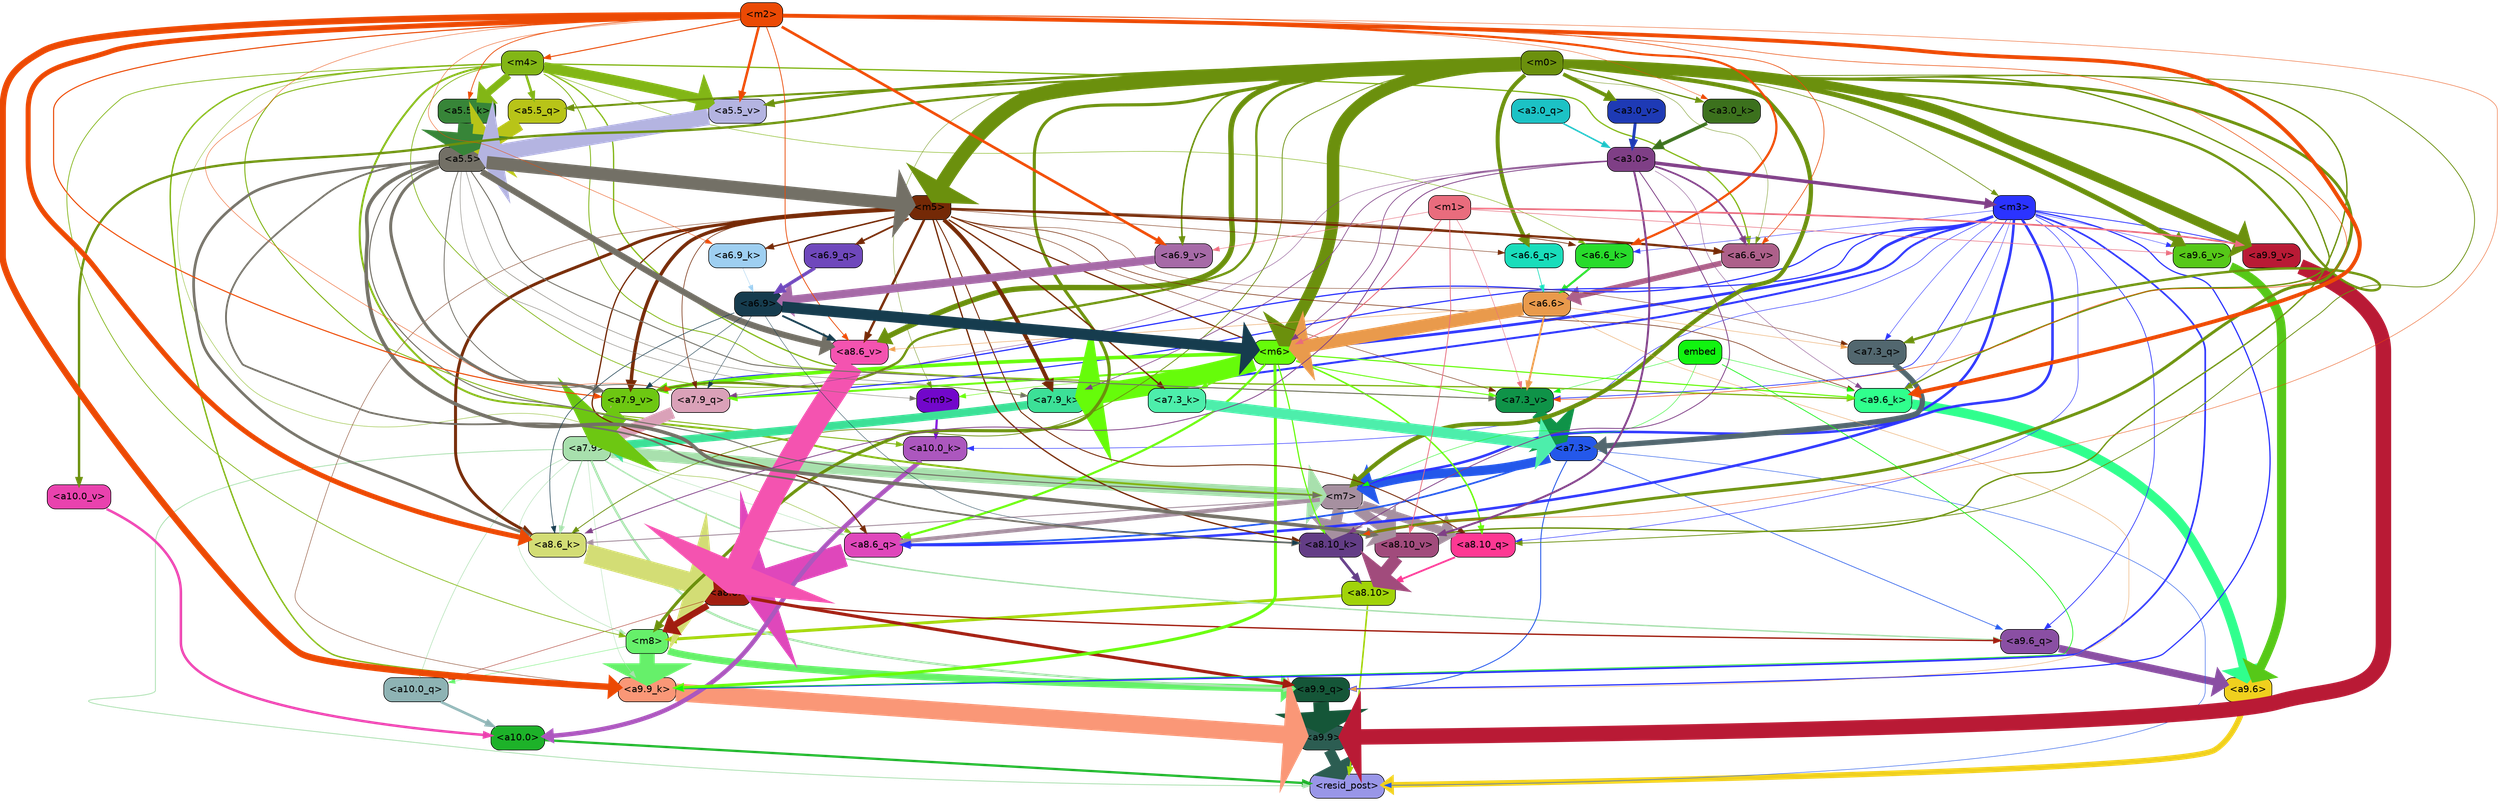 strict digraph "" {
	graph [bgcolor=transparent,
		layout=dot,
		overlap=false,
		splines=true
	];
	"<a10.0>"	[color=black,
		fillcolor="#1db229",
		fontname=Helvetica,
		shape=box,
		style="filled, rounded"];
	"<resid_post>"	[color=black,
		fillcolor="#9996e8",
		fontname=Helvetica,
		shape=box,
		style="filled, rounded"];
	"<a10.0>" -> "<resid_post>"	[color="#1db229",
		penwidth=3.4253244400024414];
	"<a9.9>"	[color=black,
		fillcolor="#2c5d52",
		fontname=Helvetica,
		shape=box,
		style="filled, rounded"];
	"<a9.9>" -> "<resid_post>"	[color="#2c5d52",
		penwidth=16.05378818511963];
	"<a9.6>"	[color=black,
		fillcolor="#f0d01e",
		fontname=Helvetica,
		shape=box,
		style="filled, rounded"];
	"<a9.6>" -> "<resid_post>"	[color="#f0d01e",
		penwidth=8.33797836303711];
	"<a8.10>"	[color=black,
		fillcolor="#a1d309",
		fontname=Helvetica,
		shape=box,
		style="filled, rounded"];
	"<a8.10>" -> "<resid_post>"	[color="#a1d309",
		penwidth=2.3390636444091797];
	"<m8>"	[color=black,
		fillcolor="#66f06a",
		fontname=Helvetica,
		shape=box,
		style="filled, rounded"];
	"<a8.10>" -> "<m8>"	[color="#a1d309",
		penwidth=4.388927459716797];
	"<a7.9>"	[color=black,
		fillcolor="#a8e0ad",
		fontname=Helvetica,
		shape=box,
		style="filled, rounded"];
	"<a7.9>" -> "<resid_post>"	[color="#a8e0ad",
		penwidth=1.1926651000976562];
	"<a10.0_q>"	[color=black,
		fillcolor="#8eb3b4",
		fontname=Helvetica,
		shape=box,
		style="filled, rounded"];
	"<a7.9>" -> "<a10.0_q>"	[color="#a8e0ad",
		penwidth=0.7811813354492188];
	"<a7.9>" -> "<m8>"	[color="#a8e0ad",
		penwidth=0.6738662719726562];
	"<a9.9_q>"	[color=black,
		fillcolor="#155638",
		fontname=Helvetica,
		shape=box,
		style="filled, rounded"];
	"<a7.9>" -> "<a9.9_q>"	[color="#a8e0ad",
		penwidth=3.33896541595459];
	"<a9.6_q>"	[color=black,
		fillcolor="#8a4fa3",
		fontname=Helvetica,
		shape=box,
		style="filled, rounded"];
	"<a7.9>" -> "<a9.6_q>"	[color="#a8e0ad",
		penwidth=2.0531044006347656];
	"<a9.9_k>"	[color=black,
		fillcolor="#fa9777",
		fontname=Helvetica,
		shape=box,
		style="filled, rounded"];
	"<a7.9>" -> "<a9.9_k>"	[color="#a8e0ad",
		penwidth=0.6];
	"<a8.6_q>"	[color=black,
		fillcolor="#df47bb",
		fontname=Helvetica,
		shape=box,
		style="filled, rounded"];
	"<a7.9>" -> "<a8.6_q>"	[color="#a8e0ad",
		penwidth=0.6];
	"<a8.6_k>"	[color=black,
		fillcolor="#d3dd75",
		fontname=Helvetica,
		shape=box,
		style="filled, rounded"];
	"<a7.9>" -> "<a8.6_k>"	[color="#a8e0ad",
		penwidth=1.5751152038574219];
	"<m7>"	[color=black,
		fillcolor="#a690a0",
		fontname=Helvetica,
		shape=box,
		style="filled, rounded"];
	"<a7.9>" -> "<m7>"	[color="#a8e0ad",
		penwidth=17.67833709716797];
	"<a7.3>"	[color=black,
		fillcolor="#2458ea",
		fontname=Helvetica,
		shape=box,
		style="filled, rounded"];
	"<a7.3>" -> "<resid_post>"	[color="#2458ea",
		penwidth=0.7339706420898438];
	"<a7.3>" -> "<a9.9_q>"	[color="#2458ea",
		penwidth=1.3609809875488281];
	"<a7.3>" -> "<a9.6_q>"	[color="#2458ea",
		penwidth=0.9587650299072266];
	"<a7.3>" -> "<a8.6_q>"	[color="#2458ea",
		penwidth=2.597522735595703];
	"<a7.3>" -> "<m7>"	[color="#2458ea",
		penwidth=13.925512313842773];
	"<a10.0_q>" -> "<a10.0>"	[color="#8eb3b4",
		penwidth=3.861766815185547];
	"<a10.0_k>"	[color=black,
		fillcolor="#ac57be",
		fontname=Helvetica,
		shape=box,
		style="filled, rounded"];
	"<a10.0_k>" -> "<a10.0>"	[color="#ac57be",
		penwidth=6.691814422607422];
	"<a10.0_v>"	[color=black,
		fillcolor="#e942ae",
		fontname=Helvetica,
		shape=box,
		style="filled, rounded"];
	"<a10.0_v>" -> "<a10.0>"	[color="#e942ae",
		penwidth=3.703948974609375];
	"<m8>" -> "<a10.0_q>"	[color="#66f06a",
		penwidth=0.6];
	"<m8>" -> "<a9.9_q>"	[color="#66f06a",
		penwidth=10.407995223999023];
	"<m8>" -> "<a9.9_k>"	[color="#66f06a",
		penwidth=22.67278480529785];
	"<a8.6>"	[color=black,
		fillcolor="#a11e10",
		fontname=Helvetica,
		shape=box,
		style="filled, rounded"];
	"<a8.6>" -> "<a10.0_q>"	[color="#a11e10",
		penwidth=0.6];
	"<a8.6>" -> "<m8>"	[color="#a11e10",
		penwidth=9.616483688354492];
	"<a8.6>" -> "<a9.9_q>"	[color="#a11e10",
		penwidth=4.681654930114746];
	"<a8.6>" -> "<a9.6_q>"	[color="#a11e10",
		penwidth=2.0046749114990234];
	"<m9>"	[color=black,
		fillcolor="#7207cb",
		fontname=Helvetica,
		shape=box,
		style="filled, rounded"];
	"<m9>" -> "<a10.0_k>"	[color="#7207cb",
		penwidth=3.1536026000976562];
	"<m4>"	[color=black,
		fillcolor="#82b616",
		fontname=Helvetica,
		shape=box,
		style="filled, rounded"];
	"<m4>" -> "<a10.0_k>"	[color="#82b616",
		penwidth=1.4532089233398438];
	"<m4>" -> "<m8>"	[color="#82b616",
		penwidth=1.1121444702148438];
	"<m4>" -> "<a9.9_k>"	[color="#82b616",
		penwidth=2.1296005249023438];
	"<a9.6_k>"	[color=black,
		fillcolor="#30ff8d",
		fontname=Helvetica,
		shape=box,
		style="filled, rounded"];
	"<m4>" -> "<a9.6_k>"	[color="#82b616",
		penwidth=1.93524169921875];
	"<m4>" -> "<a8.6_q>"	[color="#82b616",
		penwidth=0.6086311340332031];
	"<m4>" -> "<m7>"	[color="#82b616",
		penwidth=2.9153175354003906];
	"<a7.9_k>"	[color=black,
		fillcolor="#3ce097",
		fontname=Helvetica,
		shape=box,
		style="filled, rounded"];
	"<m4>" -> "<a7.9_k>"	[color="#82b616",
		penwidth=1.0983266830444336];
	"<a7.3_v>"	[color=black,
		fillcolor="#0f9348",
		fontname=Helvetica,
		shape=box,
		style="filled, rounded"];
	"<m4>" -> "<a7.3_v>"	[color="#82b616",
		penwidth=1.2746734619140625];
	"<a6.6_k>"	[color=black,
		fillcolor="#28db2b",
		fontname=Helvetica,
		shape=box,
		style="filled, rounded"];
	"<m4>" -> "<a6.6_k>"	[color="#82b616",
		penwidth=0.7470474243164062];
	"<a6.6_v>"	[color=black,
		fillcolor="#ad608a",
		fontname=Helvetica,
		shape=box,
		style="filled, rounded"];
	"<m4>" -> "<a6.6_v>"	[color="#82b616",
		penwidth=1.873147964477539];
	"<a5.5_q>"	[color=black,
		fillcolor="#b8c418",
		fontname=Helvetica,
		shape=box,
		style="filled, rounded"];
	"<m4>" -> "<a5.5_q>"	[color="#82b616",
		penwidth=3.6069361567497253];
	"<a5.5_k>"	[color=black,
		fillcolor="#378538",
		fontname=Helvetica,
		shape=box,
		style="filled, rounded"];
	"<m4>" -> "<a5.5_k>"	[color="#82b616",
		penwidth=10.824847996234894];
	"<a5.5_v>"	[color=black,
		fillcolor="#b4b4e1",
		fontname=Helvetica,
		shape=box,
		style="filled, rounded"];
	"<m4>" -> "<a5.5_v>"	[color="#82b616",
		penwidth=15.7442626953125];
	"<m3>"	[color=black,
		fillcolor="#2b33ff",
		fontname=Helvetica,
		shape=box,
		style="filled, rounded"];
	"<m3>" -> "<a10.0_k>"	[color="#2b33ff",
		penwidth=0.8012542724609375];
	"<m6>"	[color=black,
		fillcolor="#66fc0a",
		fontname=Helvetica,
		shape=box,
		style="filled, rounded"];
	"<m3>" -> "<m6>"	[color="#2b33ff",
		penwidth=4.0873308181762695];
	"<m3>" -> "<a9.9_q>"	[color="#2b33ff",
		penwidth=1.8098411560058594];
	"<m3>" -> "<a9.6_q>"	[color="#2b33ff",
		penwidth=1.0731983184814453];
	"<m3>" -> "<a9.9_k>"	[color="#2b33ff",
		penwidth=2.538074493408203];
	"<m3>" -> "<a9.6_k>"	[color="#2b33ff",
		penwidth=0.6];
	"<a9.9_v>"	[color=black,
		fillcolor="#b91a35",
		fontname=Helvetica,
		shape=box,
		style="filled, rounded"];
	"<m3>" -> "<a9.9_v>"	[color="#2b33ff",
		penwidth=1.1908531188964844];
	"<a9.6_v>"	[color=black,
		fillcolor="#56c818",
		fontname=Helvetica,
		shape=box,
		style="filled, rounded"];
	"<m3>" -> "<a9.6_v>"	[color="#2b33ff",
		penwidth=0.6];
	"<a8.10_q>"	[color=black,
		fillcolor="#fe3893",
		fontname=Helvetica,
		shape=box,
		style="filled, rounded"];
	"<m3>" -> "<a8.10_q>"	[color="#2b33ff",
		penwidth=0.7969093322753906];
	"<m3>" -> "<a8.6_q>"	[color="#2b33ff",
		penwidth=3.8069801330566406];
	"<m3>" -> "<m7>"	[color="#2b33ff",
		penwidth=3.7463531494140625];
	"<a7.9_q>"	[color=black,
		fillcolor="#daa1b8",
		fontname=Helvetica,
		shape=box,
		style="filled, rounded"];
	"<m3>" -> "<a7.9_q>"	[color="#2b33ff",
		penwidth=1.7077007293701172];
	"<a7.3_q>"	[color=black,
		fillcolor="#52676f",
		fontname=Helvetica,
		shape=box,
		style="filled, rounded"];
	"<m3>" -> "<a7.3_q>"	[color="#2b33ff",
		penwidth=0.6810226440429688];
	"<m3>" -> "<a7.9_k>"	[color="#2b33ff",
		penwidth=3.0535898208618164];
	"<a7.9_v>"	[color=black,
		fillcolor="#6dc712",
		fontname=Helvetica,
		shape=box,
		style="filled, rounded"];
	"<m3>" -> "<a7.9_v>"	[color="#2b33ff",
		penwidth=1.8027725219726562];
	"<m3>" -> "<a7.3_v>"	[color="#2b33ff",
		penwidth=1.0946578979492188];
	"<m3>" -> "<a6.6_k>"	[color="#2b33ff",
		penwidth=0.6740627288818359];
	"<m0>"	[color=black,
		fillcolor="#6b900d",
		fontname=Helvetica,
		shape=box,
		style="filled, rounded"];
	"<m0>" -> "<a10.0_v>"	[color="#6b900d",
		penwidth=3.520832061767578];
	"<m0>" -> "<m8>"	[color="#6b900d",
		penwidth=4.624839782714844];
	"<m0>" -> "<m9>"	[color="#6b900d",
		penwidth=0.6];
	"<m0>" -> "<m3>"	[color="#6b900d",
		penwidth=0.9854207634925842];
	"<m0>" -> "<m6>"	[color="#6b900d",
		penwidth=18.578011751174927];
	"<m0>" -> "<a9.6_k>"	[color="#6b900d",
		penwidth=2.0742149353027344];
	"<m0>" -> "<a9.9_v>"	[color="#6b900d",
		penwidth=13.6649169921875];
	"<m0>" -> "<a9.6_v>"	[color="#6b900d",
		penwidth=7.575786590576172];
	"<m5>"	[color=black,
		fillcolor="#742906",
		fontname=Helvetica,
		shape=box,
		style="filled, rounded"];
	"<m0>" -> "<m5>"	[color="#6b900d",
		penwidth=21.776307940483093];
	"<m0>" -> "<a8.10_q>"	[color="#6b900d",
		penwidth=1.1731605529785156];
	"<a8.10_k>"	[color=black,
		fillcolor="#633d86",
		fontname=Helvetica,
		shape=box,
		style="filled, rounded"];
	"<m0>" -> "<a8.10_k>"	[color="#6b900d",
		penwidth=4.350425720214844];
	"<m0>" -> "<a8.6_k>"	[color="#6b900d",
		penwidth=1.1486854553222656];
	"<a8.10_v>"	[color=black,
		fillcolor="#a14b7c",
		fontname=Helvetica,
		shape=box,
		style="filled, rounded"];
	"<m0>" -> "<a8.10_v>"	[color="#6b900d",
		penwidth=2.0526657104492188];
	"<a8.6_v>"	[color=black,
		fillcolor="#f453b0",
		fontname=Helvetica,
		shape=box,
		style="filled, rounded"];
	"<m0>" -> "<a8.6_v>"	[color="#6b900d",
		penwidth=7.951751708984375];
	"<m0>" -> "<m7>"	[color="#6b900d",
		penwidth=6.283721923828125];
	"<m0>" -> "<a7.3_q>"	[color="#6b900d",
		penwidth=3.6216583251953125];
	"<m0>" -> "<a7.9_v>"	[color="#6b900d",
		penwidth=3.447589874267578];
	"<a6.6_q>"	[color=black,
		fillcolor="#19ddbb",
		fontname=Helvetica,
		shape=box,
		style="filled, rounded"];
	"<m0>" -> "<a6.6_q>"	[color="#6b900d",
		penwidth=5.959924697875977];
	"<a6.9_v>"	[color=black,
		fillcolor="#a66aa7",
		fontname=Helvetica,
		shape=box,
		style="filled, rounded"];
	"<m0>" -> "<a6.9_v>"	[color="#6b900d",
		penwidth=2.383556365966797];
	"<m0>" -> "<a6.6_v>"	[color="#6b900d",
		penwidth=0.6];
	"<m0>" -> "<a5.5_q>"	[color="#6b900d",
		penwidth=2.9749149084091187];
	"<m0>" -> "<a5.5_v>"	[color="#6b900d",
		penwidth=3.8549962043762207];
	"<a3.0_k>"	[color=black,
		fillcolor="#3c711d",
		fontname=Helvetica,
		shape=box,
		style="filled, rounded"];
	"<m0>" -> "<a3.0_k>"	[color="#6b900d",
		penwidth=1.9723224639892578];
	"<a3.0_v>"	[color=black,
		fillcolor="#1e3ab5",
		fontname=Helvetica,
		shape=box,
		style="filled, rounded"];
	"<m0>" -> "<a3.0_v>"	[color="#6b900d",
		penwidth=5.552117370069027];
	"<m6>" -> "<m9>"	[color="#66fc0a",
		penwidth=0.7276992797851562];
	"<m6>" -> "<a9.9_k>"	[color="#66fc0a",
		penwidth=4.405937194824219];
	"<m6>" -> "<a9.6_k>"	[color="#66fc0a",
		penwidth=1.6540985107421875];
	"<m6>" -> "<a8.10_q>"	[color="#66fc0a",
		penwidth=2.2618331909179688];
	"<m6>" -> "<a8.6_q>"	[color="#66fc0a",
		penwidth=3.241657257080078];
	"<m6>" -> "<a8.10_k>"	[color="#66fc0a",
		penwidth=1.733642578125];
	"<m6>" -> "<a7.9_q>"	[color="#66fc0a",
		penwidth=2.9651412963867188];
	"<m6>" -> "<a7.9_k>"	[color="#66fc0a",
		penwidth=29.52049446105957];
	"<a7.3_k>"	[color=black,
		fillcolor="#4deeab",
		fontname=Helvetica,
		shape=box,
		style="filled, rounded"];
	"<m6>" -> "<a7.3_k>"	[color="#66fc0a",
		penwidth=1.8433246612548828];
	"<m6>" -> "<a7.9_v>"	[color="#66fc0a",
		penwidth=5.381137847900391];
	"<m6>" -> "<a7.3_v>"	[color="#66fc0a",
		penwidth=1.3778877258300781];
	"<a5.5>"	[color=black,
		fillcolor="#737066",
		fontname=Helvetica,
		shape=box,
		style="filled, rounded"];
	"<a5.5>" -> "<m9>"	[color="#737066",
		penwidth=0.6];
	"<a5.5>" -> "<m5>"	[color="#737066",
		penwidth=19.247835159301758];
	"<a5.5>" -> "<a8.10_k>"	[color="#737066",
		penwidth=2.6749038696289062];
	"<a5.5>" -> "<a8.6_k>"	[color="#737066",
		penwidth=3.9810218811035156];
	"<a5.5>" -> "<a8.10_v>"	[color="#737066",
		penwidth=5.2978057861328125];
	"<a5.5>" -> "<a8.6_v>"	[color="#737066",
		penwidth=9.177913665771484];
	"<a5.5>" -> "<m7>"	[color="#737066",
		penwidth=1.5525360107421875];
	"<a5.5>" -> "<a7.9_q>"	[color="#737066",
		penwidth=1.22930908203125];
	"<a5.5>" -> "<a7.9_k>"	[color="#737066",
		penwidth=0.6708955764770508];
	"<a5.5>" -> "<a7.9_v>"	[color="#737066",
		penwidth=4.432796478271484];
	"<a5.5>" -> "<a7.3_v>"	[color="#737066",
		penwidth=1.4417800903320312];
	"<a9.9_q>" -> "<a9.9>"	[color="#155638",
		penwidth=23.20368194580078];
	"<a9.6_q>" -> "<a9.6>"	[color="#8a4fa3",
		penwidth=11.181507110595703];
	"<a9.9_k>" -> "<a9.9>"	[color="#fa9777",
		penwidth=26.641464233398438];
	"<a9.6_k>" -> "<a9.6>"	[color="#30ff8d",
		penwidth=14.532459259033203];
	"<a9.9_v>" -> "<a9.9>"	[color="#b91a35",
		penwidth=23.02225112915039];
	"<a9.6_v>" -> "<a9.6>"	[color="#56c818",
		penwidth=13.634431838989258];
	"<a6.6>"	[color=black,
		fillcolor="#e99a4c",
		fontname=Helvetica,
		shape=box,
		style="filled, rounded"];
	"<a6.6>" -> "<m6>"	[color="#e99a4c",
		penwidth=19.58005142211914];
	"<a6.6>" -> "<a9.9_q>"	[color="#e99a4c",
		penwidth=0.6];
	"<a6.6>" -> "<a8.6_v>"	[color="#e99a4c",
		penwidth=0.6731643676757812];
	"<a6.6>" -> "<a7.3_q>"	[color="#e99a4c",
		penwidth=0.6];
	"<a6.6>" -> "<a7.3_v>"	[color="#e99a4c",
		penwidth=2.8381996154785156];
	"<m5>" -> "<m6>"	[color="#742906",
		penwidth=1.7808427810668945];
	"<m5>" -> "<a9.9_k>"	[color="#742906",
		penwidth=0.6];
	"<m5>" -> "<a9.6_k>"	[color="#742906",
		penwidth=0.9087238311767578];
	"<m5>" -> "<a8.10_q>"	[color="#742906",
		penwidth=1.3886604309082031];
	"<m5>" -> "<a8.6_q>"	[color="#742906",
		penwidth=1.8975334167480469];
	"<m5>" -> "<a8.10_k>"	[color="#742906",
		penwidth=1.9560012817382812];
	"<m5>" -> "<a8.6_k>"	[color="#742906",
		penwidth=4.4348602294921875];
	"<m5>" -> "<a8.6_v>"	[color="#742906",
		penwidth=3.547332763671875];
	"<m5>" -> "<a7.9_q>"	[color="#742906",
		penwidth=0.9239292144775391];
	"<m5>" -> "<a7.3_q>"	[color="#742906",
		penwidth=0.6050910949707031];
	"<m5>" -> "<a7.9_k>"	[color="#742906",
		penwidth=5.895898818969727];
	"<m5>" -> "<a7.3_k>"	[color="#742906",
		penwidth=2.047999382019043];
	"<m5>" -> "<a7.9_v>"	[color="#742906",
		penwidth=5.163473129272461];
	"<m5>" -> "<a7.3_v>"	[color="#742906",
		penwidth=0.7120857238769531];
	"<a6.9_q>"	[color=black,
		fillcolor="#6f48bc",
		fontname=Helvetica,
		shape=box,
		style="filled, rounded"];
	"<m5>" -> "<a6.9_q>"	[color="#742906",
		penwidth=2.6011505126953125];
	"<m5>" -> "<a6.6_q>"	[color="#742906",
		penwidth=0.6670303344726562];
	"<a6.9_k>"	[color=black,
		fillcolor="#9ecff1",
		fontname=Helvetica,
		shape=box,
		style="filled, rounded"];
	"<m5>" -> "<a6.9_k>"	[color="#742906",
		penwidth=2.202533721923828];
	"<m5>" -> "<a6.6_k>"	[color="#742906",
		penwidth=1.00042724609375];
	"<m5>" -> "<a6.6_v>"	[color="#742906",
		penwidth=3.4290390014648438];
	"<m2>"	[color=black,
		fillcolor="#eb4904",
		fontname=Helvetica,
		shape=box,
		style="filled, rounded"];
	"<m2>" -> "<m4>"	[color="#eb4904",
		penwidth=1.4602203071117401];
	"<m2>" -> "<a9.9_k>"	[color="#eb4904",
		penwidth=9.546476364135742];
	"<m2>" -> "<a9.6_k>"	[color="#eb4904",
		penwidth=5.765581130981445];
	"<m2>" -> "<a8.10_k>"	[color="#eb4904",
		penwidth=0.6];
	"<m2>" -> "<a8.6_k>"	[color="#eb4904",
		penwidth=7.5130767822265625];
	"<m2>" -> "<a8.6_v>"	[color="#eb4904",
		penwidth=1.1399917602539062];
	"<m2>" -> "<a7.9_q>"	[color="#eb4904",
		penwidth=0.6];
	"<m2>" -> "<a7.9_v>"	[color="#eb4904",
		penwidth=1.5795440673828125];
	"<m2>" -> "<a7.3_v>"	[color="#eb4904",
		penwidth=0.8394660949707031];
	"<m2>" -> "<a6.9_k>"	[color="#eb4904",
		penwidth=0.6];
	"<m2>" -> "<a6.6_k>"	[color="#eb4904",
		penwidth=3.2944984436035156];
	"<m2>" -> "<a6.9_v>"	[color="#eb4904",
		penwidth=3.973684310913086];
	"<m2>" -> "<a6.6_v>"	[color="#eb4904",
		penwidth=0.9880199432373047];
	"<m2>" -> "<a5.5_k>"	[color="#eb4904",
		penwidth=1.0944238007068634];
	"<m2>" -> "<a5.5_v>"	[color="#eb4904",
		penwidth=3.6759214401245117];
	"<m2>" -> "<a3.0_k>"	[color="#eb4904",
		penwidth=0.6];
	embed	[color=black,
		fillcolor="#11f410",
		fontname=Helvetica,
		shape=box,
		style="filled, rounded"];
	embed -> "<a9.9_k>"	[color="#11f410",
		penwidth=1.044057846069336];
	embed -> "<a9.6_k>"	[color="#11f410",
		penwidth=0.6];
	embed -> "<m7>"	[color="#11f410",
		penwidth=0.6];
	embed -> "<a7.3_v>"	[color="#11f410",
		penwidth=0.6];
	"<a3.0>"	[color=black,
		fillcolor="#7f3f86",
		fontname=Helvetica,
		shape=box,
		style="filled, rounded"];
	"<a3.0>" -> "<m3>"	[color="#7f3f86",
		penwidth=5.168092966079712];
	"<a3.0>" -> "<m6>"	[color="#7f3f86",
		penwidth=0.9893608093261719];
	"<a3.0>" -> "<a9.6_k>"	[color="#7f3f86",
		penwidth=0.6];
	"<a3.0>" -> "<a8.10_k>"	[color="#7f3f86",
		penwidth=1.2375259399414062];
	"<a3.0>" -> "<a8.6_k>"	[color="#7f3f86",
		penwidth=1.2278594970703125];
	"<a3.0>" -> "<a8.10_v>"	[color="#7f3f86",
		penwidth=2.9724464416503906];
	"<a3.0>" -> "<a7.9_q>"	[color="#7f3f86",
		penwidth=0.6];
	"<a3.0>" -> "<a7.9_k>"	[color="#7f3f86",
		penwidth=0.9558658599853516];
	"<a3.0>" -> "<a6.6_v>"	[color="#7f3f86",
		penwidth=2.5804481506347656];
	"<m1>"	[color=black,
		fillcolor="#e96c7d",
		fontname=Helvetica,
		shape=box,
		style="filled, rounded"];
	"<m1>" -> "<m6>"	[color="#e96c7d",
		penwidth=1.3794612884521484];
	"<m1>" -> "<a9.9_v>"	[color="#e96c7d",
		penwidth=2.484710693359375];
	"<m1>" -> "<a9.6_v>"	[color="#e96c7d",
		penwidth=0.8296928405761719];
	"<m1>" -> "<a8.10_v>"	[color="#e96c7d",
		penwidth=1.2231903076171875];
	"<m1>" -> "<a7.3_v>"	[color="#e96c7d",
		penwidth=0.7203178405761719];
	"<m1>" -> "<a6.9_v>"	[color="#e96c7d",
		penwidth=0.7137031555175781];
	"<a8.10_q>" -> "<a8.10>"	[color="#fe3893",
		penwidth=2.6974411010742188];
	"<a8.6_q>" -> "<a8.6>"	[color="#df47bb",
		penwidth=34.91962909698486];
	"<a8.10_k>" -> "<a8.10>"	[color="#633d86",
		penwidth=3.9815139770507812];
	"<a8.6_k>" -> "<a8.6>"	[color="#d3dd75",
		penwidth=30.12779998779297];
	"<a8.10_v>" -> "<a8.10>"	[color="#a14b7c",
		penwidth=18.80433464050293];
	"<a8.6_v>" -> "<a8.6>"	[color="#f453b0",
		penwidth=37.04597568511963];
	"<m7>" -> "<a8.10_q>"	[color="#a690a0",
		penwidth=12.189899444580078];
	"<m7>" -> "<a8.6_q>"	[color="#a690a0",
		penwidth=5.949329376220703];
	"<m7>" -> "<a8.10_k>"	[color="#a690a0",
		penwidth=16.634174346923828];
	"<m7>" -> "<a8.6_k>"	[color="#a690a0",
		penwidth=1.4160232543945312];
	"<m7>" -> "<a8.10_v>"	[color="#a690a0",
		penwidth=15.893604278564453];
	"<a6.9>"	[color=black,
		fillcolor="#163c4e",
		fontname=Helvetica,
		shape=box,
		style="filled, rounded"];
	"<a6.9>" -> "<m6>"	[color="#163c4e",
		penwidth=16.39166831970215];
	"<a6.9>" -> "<a8.10_k>"	[color="#163c4e",
		penwidth=0.6];
	"<a6.9>" -> "<a8.6_k>"	[color="#163c4e",
		penwidth=0.8667373657226562];
	"<a6.9>" -> "<a8.6_v>"	[color="#163c4e",
		penwidth=2.8011817932128906];
	"<a6.9>" -> "<a7.9_q>"	[color="#163c4e",
		penwidth=0.6];
	"<a6.9>" -> "<a7.9_v>"	[color="#163c4e",
		penwidth=0.6784553527832031];
	"<a7.9_q>" -> "<a7.9>"	[color="#daa1b8",
		penwidth=17.651885986328125];
	"<a7.3_q>" -> "<a7.3>"	[color="#52676f",
		penwidth=7.866306304931641];
	"<a7.9_k>" -> "<a7.9>"	[color="#3ce097",
		penwidth=12.17039680480957];
	"<a7.3_k>" -> "<a7.3>"	[color="#4deeab",
		penwidth=16.016246795654297];
	"<a7.9_v>" -> "<a7.9>"	[color="#6dc712",
		penwidth=29.394658088684082];
	"<a7.3_v>" -> "<a7.3>"	[color="#0f9348",
		penwidth=19.01776695251465];
	"<a6.9_q>" -> "<a6.9>"	[color="#6f48bc",
		penwidth=5.041379928588867];
	"<a6.6_q>" -> "<a6.6>"	[color="#19ddbb",
		penwidth=1.0210704803466797];
	"<a6.9_k>" -> "<a6.9>"	[color="#9ecff1",
		penwidth=0.6];
	"<a6.6_k>" -> "<a6.6>"	[color="#28db2b",
		penwidth=3.0834922790527344];
	"<a6.9_v>" -> "<a6.9>"	[color="#a66aa7",
		penwidth=12.179949760437012];
	"<a6.6_v>" -> "<a6.6>"	[color="#ad608a",
		penwidth=8.061713218688965];
	"<a5.5_q>" -> "<a5.5>"	[color="#b8c418",
		penwidth=22.712479948997498];
	"<a5.5_k>" -> "<a5.5>"	[color="#378538",
		penwidth=22.36222541332245];
	"<a5.5_v>" -> "<a5.5>"	[color="#b4b4e1",
		penwidth=24.821291208267212];
	"<a3.0_q>"	[color=black,
		fillcolor="#1cc2c5",
		fontname=Helvetica,
		shape=box,
		style="filled, rounded"];
	"<a3.0_q>" -> "<a3.0>"	[color="#1cc2c5",
		penwidth=2.2337501645088196];
	"<a3.0_k>" -> "<a3.0>"	[color="#3c711d",
		penwidth=5.064743101596832];
	"<a3.0_v>" -> "<a3.0>"	[color="#1e3ab5",
		penwidth=4.36527544260025];
}
